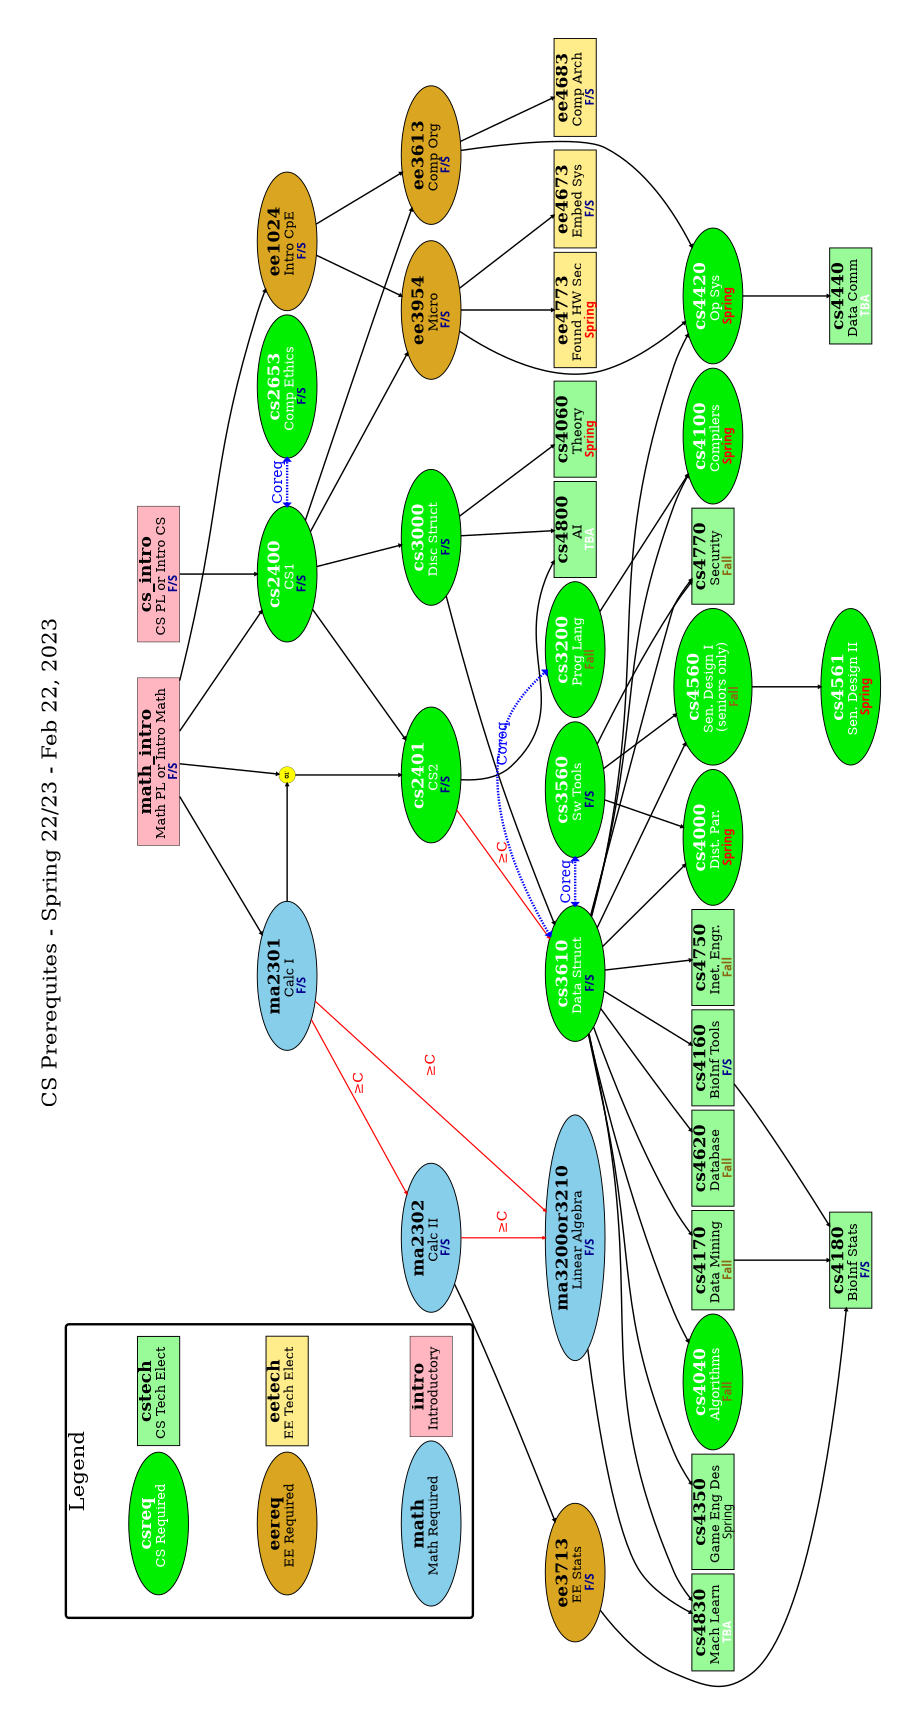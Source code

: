 # 0 "cs_ugrad.dotcc"
# 0 "<built-in>"
# 0 "<command-line>"
# 1 "cs_ugrad.dotcc"


# 1 "eecs_prereq_design.h" 1
# 4 "cs_ugrad.dotcc" 2




digraph cs_undergrad {

 rankdir=TB;



 size="11,8.5"
 margin="0.25,0.25"







 ranksep="4.0"


 graph [ dpi = 600 ];


 landscape=true


 labelloc="t"
 fontsize=90
    label="CS Prerequites - Spring 22/23 - Feb 22, 2023"




 subgraph free_space {
  EXTRA [ label = "S1", style = invis ]; FREESPACE1 [width=0,style = invis];
   };
 subgraph cluster_Legend {
     style = rounded;
  label="Legend"
  fontsize="90"
  margin=50
  penwidth=10

  node [shape=oval, sides=4, penwidth=4, style = "filled", fontcolor=black, fillcolor=skyblue,width=0.25,margin="0,0",fontsize=28] ; math [margin="0,0", label= < <FONT POINT-SIZE="72"> <b> math </b> </FONT> <br/> <FONT POINT-SIZE="55"> Math Required </FONT> <FONT POINT-SIZE="50"> <br /> </FONT> <FONT POINT-SIZE="48" face="Impact">   </FONT> >, ];
     node [shape = box, penwidth=2, style = filled, fontcolor=black, fillcolor=lightpink,width=0.25,margin="0,0",fontsize=28] ; intro [margin="0,0", label= < <FONT POINT-SIZE="72"> <b> intro </b> </FONT> <br/> <FONT POINT-SIZE="55"> Introductory </FONT> <FONT POINT-SIZE="50"> <br /> </FONT> <FONT POINT-SIZE="48" face="Impact">   </FONT> >, ];node [shape = rectangle, sides=10, penwidth=4, fillcolor = lightgoldenrod1, style = filled, fontcolor=black,width=0.25,margin="0,0",fontsize=28] ; eetech [margin="0,0", label= < <FONT POINT-SIZE="72"> <b> eetech </b> </FONT> <br/> <FONT POINT-SIZE="55"> EE Tech Elect </FONT> <FONT POINT-SIZE="50"> <br /> </FONT> <FONT POINT-SIZE="48" face="Impact">   </FONT> >, ];
  node [shape = rectangle, sides=10, penwidth=4, fillcolor = palegreen, style = filled, fontcolor=black,width=0.25,margin="0,0",fontsize=28] ; cstech [margin="0,0", label= < <FONT POINT-SIZE="72"> <b> cstech </b> </FONT> <br/> <FONT POINT-SIZE="55"> CS Tech Elect </FONT> <FONT POINT-SIZE="50"> <br /> </FONT> <FONT POINT-SIZE="48" face="Impact">   </FONT> >, ];
  node [shape=oval, sides=4, penwidth=4, style = "filled", fontcolor=black, fillcolor=goldenrod,width=0.25,margin="0,0",fontsize=28] ; eereq [margin="0,0", label= < <FONT POINT-SIZE="72"> <b> eereq </b> </FONT> <br/> <FONT POINT-SIZE="55"> EE Required </FONT> <FONT POINT-SIZE="50"> <br /> </FONT> <FONT POINT-SIZE="48" face="Impact">   </FONT> >, ];
  node [shape=oval, sides=4, penwidth=4, style = "filled", fontcolor=white, fillcolor=green2,width=0.25,margin="0,0",fontsize=28] ; csreq [margin="0,0", label= < <FONT POINT-SIZE="72"> <b> csreq </b> </FONT> <br/> <FONT POINT-SIZE="55"> CS Required </FONT> <FONT POINT-SIZE="50"> <br /> </FONT> <FONT POINT-SIZE="48" face="Impact">   </FONT> >, ];



  csreq -> eereq -> math [style=invis]
  cstech -> eetech -> intro [style=invis]

   };

 subgraph free_space {
  EXTRA [ label = "S2", style = invis ]; FREESPACE2 [width=20,style = invis];
   };






    node [shape = box, penwidth=2, style = filled, fontcolor=black, fillcolor=lightpink,width=0.25,margin="0,0",fontsize=28] ; cs_intro [margin="0,0", label= < <FONT POINT-SIZE="72"> <b> cs_intro </b> </FONT> <br/> <FONT POINT-SIZE="55"> CS PL or Intro CS </FONT> <FONT POINT-SIZE="50"> <br /> </FONT> <FONT POINT-SIZE="48" face="Impact"> <FONT COLOR="darkblue"><b> F/S </b></FONT>   </FONT> >, ];

    node [shape = box, penwidth=2, style = filled, fontcolor=black, fillcolor=lightpink,width=0.25,margin="0,0",fontsize=28] ; math_intro [margin="0,0", label= < <FONT POINT-SIZE="72"> <b> math_intro </b> </FONT> <br/> <FONT POINT-SIZE="55"> Math PL or Intro Math </FONT> <FONT POINT-SIZE="50"> <br /> </FONT> <FONT POINT-SIZE="48" face="Impact"> <FONT COLOR="darkblue"><b> F/S </b></FONT>   </FONT> >, ];

    node [shape=oval, sides=4, penwidth=4, style = "filled", fontcolor=black, fillcolor=skyblue,width=0.25,margin="0,0",fontsize=28] ; ma2301 [margin="0,0", label= < <FONT POINT-SIZE="72"> <b> ma2301 </b> </FONT> <br/> <FONT POINT-SIZE="55"> Calc I </FONT> <FONT POINT-SIZE="50"> <br /> </FONT> <FONT POINT-SIZE="48" face="Impact"> <FONT COLOR="darkblue"><b> F/S </b></FONT>   </FONT> >, ];
 math_intro -> ma2301 [penwidth=6]


 node [shape=oval, sides=4, penwidth=4, style = "filled", fontcolor=black, fillcolor=skyblue,width=0.25,margin="0,0",fontsize=28] ; ma2302 [margin="0,0", label= < <FONT POINT-SIZE="72"> <b> ma2302 </b> </FONT> <br/> <FONT POINT-SIZE="55"> Calc II </FONT> <FONT POINT-SIZE="50"> <br /> </FONT> <FONT POINT-SIZE="48" face="Impact"> <FONT COLOR="darkblue"><b> F/S </b></FONT>   </FONT> >, ];
 ma2301 -> ma2302 [ label = " ≥C", fontsize=60, fontcolor=red, penwidth=5, color=red, style=bold]


 node [shape=oval, sides=4, penwidth=4, style = "filled", fontcolor=black, fillcolor=skyblue,width=0.25,margin="0,0",fontsize=28] ; ma3200or3210 [margin="0,0", label= < <FONT POINT-SIZE="72"> <b> ma3200or3210 </b> </FONT> <br/> <FONT POINT-SIZE="55"> Linear Algebra </FONT> <FONT POINT-SIZE="50"> <br /> </FONT> <FONT POINT-SIZE="48" face="Impact"> <FONT COLOR="darkblue"><b> F/S </b></FONT>   </FONT> >, ];



 ma2301 -> ma3200or3210 [ label = " ≥C", fontsize=60, fontcolor=red, penwidth=5, color=red, style=bold]
 ma2302 -> ma3200or3210 [ label = " ≥C", fontsize=60, fontcolor=red, penwidth=5, color=red, style=bold]

 node [shape=oval, sides=4, penwidth=4, style = "filled", fontcolor=white, fillcolor=green2,width=0.25,margin="0,0",fontsize=28] ; cs2400 [margin="0,0", label= < <FONT POINT-SIZE="72"> <b> cs2400 </b> </FONT> <br/> <FONT POINT-SIZE="55"> CS1 </FONT> <FONT POINT-SIZE="50"> <br /> </FONT> <FONT POINT-SIZE="48" face="Impact"> <FONT COLOR="darkblue"><b> F/S </b></FONT>   </FONT> >, ];

 cs_intro -> cs2400 [penwidth=6]
 math_intro -> cs2400 [penwidth=6]

 node [shape=oval, sides=4, penwidth=4, style = "filled", fontcolor=white, fillcolor=green2,width=0.25,margin="0,0",fontsize=28] ; cs2401 [margin="0,0", label= < <FONT POINT-SIZE="72"> <b> cs2401 </b> </FONT> <br/> <FONT POINT-SIZE="55"> CS2 </FONT> <FONT POINT-SIZE="50"> <br /> </FONT> <FONT POINT-SIZE="48" face="Impact"> <FONT COLOR="darkblue"><b> F/S </b></FONT>   </FONT> >, ];

 cs2400 -> cs2401 [penwidth=6]
 node [shape=circle, style = "filled", penwidth=1, fontcolor=black, fillcolor=yellow] ; cs2401_or [label=" or "];
 cs2401_or -> cs2401 [penwidth=6]
 math_intro -> cs2401_or [penwidth=6]
 ma2301 -> cs2401_or [penwidth=6]


 node [shape=oval, sides=4, penwidth=4, style = "filled", fontcolor=white, fillcolor=green2,width=0.25,margin="0,0",fontsize=28] ; cs3000 [margin="0,0", label= < <FONT POINT-SIZE="72"> <b> cs3000 </b> </FONT> <br/> <FONT POINT-SIZE="55"> Disc Struct </FONT> <FONT POINT-SIZE="50"> <br /> </FONT> <FONT POINT-SIZE="48" face="Impact"> <FONT COLOR="darkblue"><b> F/S </b></FONT>   </FONT> >, ];

 cs2400 -> cs3000 [penwidth=6]

 node [shape=oval, sides=4, penwidth=4, style = "filled", fontcolor=white, fillcolor=green2,width=0.25,margin="0,0",fontsize=28] ; cs3610 [margin="0,0", label= < <FONT POINT-SIZE="72"> <b> cs3610 </b> </FONT> <br/> <FONT POINT-SIZE="55"> Data Struct </FONT> <FONT POINT-SIZE="50"> <br /> </FONT> <FONT POINT-SIZE="48" face="Impact"> <FONT COLOR="darkblue"><b> F/S </b></FONT>   </FONT> >, ];

 cs2401 -> cs3610 [ label = " ≥C", fontsize=60, fontcolor=red, penwidth=5, color=red, style=bold]
 cs3000 -> cs3610 [penwidth=6]

 node [shape=oval, sides=4, penwidth=4, style = "filled", fontcolor=white, fillcolor=green2,width=0.25,margin="0,0",fontsize=28] ; cs3560 [margin="0,0", label= < <FONT POINT-SIZE="72"> <b> cs3560 </b> </FONT> <br/> <FONT POINT-SIZE="55"> Sw Tools </FONT> <FONT POINT-SIZE="50"> <br /> </FONT> <FONT POINT-SIZE="48" face="Impact"> <FONT COLOR="darkblue"><b> F/S </b></FONT>   </FONT> >, ];

 cs3610 -> cs3560 [ dir=both, label = "Coreq", fontcolor=blue, color=blue, style=bold fontsize=60, penwidth=10, style=dashed] { rank=same cs3560 cs3610 }





 node [shape=oval, sides=4, penwidth=4, style = "filled", fontcolor=black, fillcolor=goldenrod,width=0.25,margin="0,0",fontsize=28] ; ee1024 [margin="0,0", label= < <FONT POINT-SIZE="72"> <b> ee1024 </b> </FONT> <br/> <FONT POINT-SIZE="55"> Intro CpE </FONT> <FONT POINT-SIZE="50"> <br /> </FONT> <FONT POINT-SIZE="48" face="Impact"> <FONT COLOR="darkblue"><b> F/S </b></FONT>   </FONT> >, ];
 math_intro -> ee1024 [penwidth=6]


    node [shape=oval, sides=4, penwidth=4, style = "filled", fontcolor=black, fillcolor=goldenrod,width=0.25,margin="0,0",fontsize=28] ; ee3613 [margin="0,0", label= < <FONT POINT-SIZE="72"> <b> ee3613 </b> </FONT> <br/> <FONT POINT-SIZE="55"> Comp Org </FONT> <FONT POINT-SIZE="50"> <br /> </FONT> <FONT POINT-SIZE="48" face="Impact"> <FONT COLOR="darkblue"><b> F/S </b></FONT>   </FONT> >, ];

 ee1024 -> ee3613 [penwidth=6]
 cs2400 -> ee3613 [penwidth=6]

 node [shape=oval, sides=4, penwidth=4, style = "filled", fontcolor=black, fillcolor=goldenrod,width=0.25,margin="0,0",fontsize=28] ; ee3954 [margin="0,0", label= < <FONT POINT-SIZE="72"> <b> ee3954 </b> </FONT> <br/> <FONT POINT-SIZE="55"> Micro </FONT> <FONT POINT-SIZE="50"> <br /> </FONT> <FONT POINT-SIZE="48" face="Impact"> <FONT COLOR="darkblue"><b> F/S </b></FONT>   </FONT> >, ];

 ee1024 -> ee3954 [penwidth=6]
 cs2400 -> ee3954 [penwidth=6]

    node [shape=oval, sides=4, penwidth=4, style = "filled", fontcolor=black, fillcolor=goldenrod,width=0.25,margin="0,0",fontsize=28] ; ee3713 [margin="0,0", label= < <FONT POINT-SIZE="72"> <b> ee3713 </b> </FONT> <br/> <FONT POINT-SIZE="55"> EE Stats </FONT> <FONT POINT-SIZE="50"> <br /> </FONT> <FONT POINT-SIZE="48" face="Impact"> <FONT COLOR="darkblue"><b> F/S </b></FONT>   </FONT> >, ];

 ma2302 -> ee3713 [penwidth=6]

 node [shape=oval, sides=4, penwidth=4, style = "filled", fontcolor=white, fillcolor=green2,width=0.25,margin="0,0",fontsize=28] ; cs2653 [margin="0,0", label= < <FONT POINT-SIZE="72"> <b> cs2653 </b> </FONT> <br/> <FONT POINT-SIZE="55"> Comp Ethics </FONT> <FONT POINT-SIZE="50"> <br /> </FONT> <FONT POINT-SIZE="48" face="Impact"> <FONT COLOR="darkblue"><b> F/S </b></FONT>   </FONT> >, ];

 cs2400 -> cs2653 [ dir=both, label = "Coreq", fontcolor=blue, color=blue, style=bold fontsize=60, penwidth=10, style=dashed] { rank=same cs2653 cs2400 }

 node [shape=oval, sides=4, penwidth=4, style = "filled", fontcolor=white, fillcolor=green2,width=0.25,margin="0,0",fontsize=28] ; cs3200 [margin="0,0", label= < <FONT POINT-SIZE="72"> <b> cs3200 </b> </FONT> <br/> <FONT POINT-SIZE="55"> Prog Lang </FONT> <FONT POINT-SIZE="50"> <br /> </FONT> <FONT POINT-SIZE="48" face="Impact"> <FONT COLOR="goldenrod4"><b> Fall </b></FONT>   </FONT> >, ];

 cs3610 -> cs3200 [ dir=both, label = "Coreq", fontcolor=blue, color=blue, style=bold fontsize=60, penwidth=10, style=dashed] { rank=same cs3200 cs3610 }

 node [shape=oval, sides=4, penwidth=4, style = "filled", fontcolor=white, fillcolor=green2,width=0.25,margin="0,0",fontsize=28] ; cs4000 [margin="0,0", label= < <FONT POINT-SIZE="72"> <b> cs4000 </b> </FONT> <br/> <FONT POINT-SIZE="55"> Dist. Par. </FONT> <FONT POINT-SIZE="50"> <br /> </FONT> <FONT POINT-SIZE="48" face="Impact"> <FONT COLOR="red"><b> Spring </b></FONT>   </FONT> >, ];

 cs3560 -> cs4000 [penwidth=6]
 cs3610 -> cs4000 [penwidth=6]

 node [shape=oval, sides=4, penwidth=4, style = "filled", fontcolor=white, fillcolor=green2,width=0.25,margin="0,0",fontsize=28] ; cs4040 [margin="0,0", label= < <FONT POINT-SIZE="72"> <b> cs4040 </b> </FONT> <br/> <FONT POINT-SIZE="55"> Algorithms </FONT> <FONT POINT-SIZE="50"> <br /> </FONT> <FONT POINT-SIZE="48" face="Impact"> <FONT COLOR="goldenrod4"><b> Fall </b></FONT>   </FONT> >, ];

 cs3610 -> cs4040 [penwidth=6]

 node [shape=oval, sides=4, penwidth=4, style = "filled", fontcolor=white, fillcolor=green2,width=0.25,margin="0,0",fontsize=28] ; cs4100 [margin="0,0", label= < <FONT POINT-SIZE="72"> <b> cs4100 </b> </FONT> <br/> <FONT POINT-SIZE="55"> Compilers </FONT> <FONT POINT-SIZE="50"> <br /> </FONT> <FONT POINT-SIZE="48" face="Impact"> <FONT COLOR="red"><b> Spring </b></FONT>   </FONT> >, ];

 cs3200 -> cs4100 [penwidth=6]
 cs3610 -> cs4100 [penwidth=6]

 node [shape=oval, sides=4, penwidth=4, style = "filled", fontcolor=white, fillcolor=green2,width=0.25,margin="0,0",fontsize=28] ; cs4420 [margin="0,0", label= < <FONT POINT-SIZE="72"> <b> cs4420 </b> </FONT> <br/> <FONT POINT-SIZE="55"> Op Sys </FONT> <FONT POINT-SIZE="50"> <br /> </FONT> <FONT POINT-SIZE="48" face="Impact"> <FONT COLOR="red"><b> Spring </b></FONT>   </FONT> >, ];

 cs3610 -> cs4420 [penwidth=6]
 ee3613 -> cs4420 [penwidth=6]
 ee3954 -> cs4420 [penwidth=6]

 node [shape=oval, sides=4, penwidth=4, style = "filled", fontcolor=white, fillcolor=green2,width=0.25,margin="0,0",fontsize=28] ; cs4560 [margin="0,0", label= < <FONT POINT-SIZE="72"> <b> cs4560 </b> </FONT> <br/> <FONT POINT-SIZE="55"> Sen. Design I </FONT> <FONT POINT-SIZE="50"> <br /> </FONT> <FONT POINT-SIZE="55"> (seniors only) </FONT> <FONT POINT-SIZE="50"> <br /> </FONT> <FONT POINT-SIZE="48" face="Impact"> <FONT COLOR="goldenrod4"><b> Fall </b></FONT>   </FONT> >, ];

 cs3560 -> cs4560 [penwidth=6]
 cs3610 -> cs4560 [penwidth=6]

 node [shape=oval, sides=4, penwidth=4, style = "filled", fontcolor=white, fillcolor=green2,width=0.25,margin="0,0",fontsize=28] ; cs4561 [margin="0,0", label= < <FONT POINT-SIZE="72"> <b> cs4561 </b> </FONT> <br/> <FONT POINT-SIZE="55"> Sen. Design II </FONT> <FONT POINT-SIZE="50"> <br /> </FONT> <FONT POINT-SIZE="48" face="Impact"> <FONT COLOR="red"><b> Spring </b></FONT>   </FONT> >, ];

 cs4560 -> cs4561 [penwidth=6]





 node [shape = rectangle, sides=10, penwidth=4, fillcolor = palegreen, style = filled, fontcolor=black,width=0.25,margin="0,0",fontsize=28] ; cs4060 [margin="0,0", label= < <FONT POINT-SIZE="72"> <b> cs4060 </b> </FONT> <br/> <FONT POINT-SIZE="55"> Theory </FONT> <FONT POINT-SIZE="50"> <br /> </FONT> <FONT POINT-SIZE="48" face="Impact"> <FONT COLOR="red"><b> Spring </b></FONT>   </FONT> >, ];

 cs3000 -> cs4060 [penwidth=6]
# 206 "cs_ugrad.dotcc"
 node [shape = rectangle, sides=10, penwidth=4, fillcolor = palegreen, style = filled, fontcolor=black,width=0.25,margin="0,0",fontsize=28] ; cs4160 [margin="0,0", label= < <FONT POINT-SIZE="72"> <b> cs4160 </b> </FONT> <br/> <FONT POINT-SIZE="55"> BioInf Tools </FONT> <FONT POINT-SIZE="50"> <br /> </FONT> <FONT POINT-SIZE="48" face="Impact"> <FONT COLOR="darkblue"><b> F/S </b></FONT>   </FONT> >, ];

 cs3610 -> cs4160 [penwidth=6]

 node [shape = rectangle, sides=10, penwidth=4, fillcolor = palegreen, style = filled, fontcolor=black,width=0.25,margin="0,0",fontsize=28] ; cs4170 [margin="0,0", label= < <FONT POINT-SIZE="72"> <b> cs4170 </b> </FONT> <br/> <FONT POINT-SIZE="55"> Data Mining </FONT> <FONT POINT-SIZE="50"> <br /> </FONT> <FONT POINT-SIZE="48" face="Impact"> <FONT COLOR="goldenrod4"><b> Fall </b></FONT>   </FONT> >, ];

 cs3610 -> cs4170 [penwidth=6]


 node [shape = rectangle, sides=10, penwidth=4, fillcolor = palegreen, style = filled, fontcolor=black,width=0.25,margin="0,0",fontsize=28] ; cs4180 [margin="0,0", label= < <FONT POINT-SIZE="72"> <b> cs4180 </b> </FONT> <br/> <FONT POINT-SIZE="55"> BioInf Stats </FONT> <FONT POINT-SIZE="50"> <br /> </FONT> <FONT POINT-SIZE="48" face="Impact"> <FONT COLOR="darkblue"><b> F/S </b></FONT>   </FONT> >, ];

 cs4170 -> cs4180 [penwidth=6]
 ee3713 -> cs4180 [penwidth=6]
 cs4160 -> cs4180 [penwidth=6]



 node [shape = rectangle, sides=10, penwidth=4, fillcolor = palegreen, style = filled, fontcolor=black,width=0.25,margin="0,0",fontsize=28] ; cs4440 [margin="0,0", label= < <FONT POINT-SIZE="72"> <b> cs4440 </b> </FONT> <br/> <FONT POINT-SIZE="55"> Data Comm </FONT> <FONT POINT-SIZE="50"> <br /> </FONT> <FONT POINT-SIZE="48" face="Impact"> <FONT COLOR="white"><b> TBA </b></FONT>   </FONT> >, ];

 cs4420 -> cs4440 [penwidth=6]

 node [shape = rectangle, sides=10, penwidth=4, fillcolor = palegreen, style = filled, fontcolor=black,width=0.25,margin="0,0",fontsize=28] ; cs4620 [margin="0,0", label= < <FONT POINT-SIZE="72"> <b> cs4620 </b> </FONT> <br/> <FONT POINT-SIZE="55"> Database </FONT> <FONT POINT-SIZE="50"> <br /> </FONT> <FONT POINT-SIZE="48" face="Impact"> <FONT COLOR="goldenrod4"><b> Fall </b></FONT>   </FONT> >, ];

 cs3610 -> cs4620 [penwidth=6]

 node [shape = rectangle, sides=10, penwidth=4, fillcolor = palegreen, style = filled, fontcolor=black,width=0.25,margin="0,0",fontsize=28] ; cs4750 [margin="0,0", label= < <FONT POINT-SIZE="72"> <b> cs4750 </b> </FONT> <br/> <FONT POINT-SIZE="55"> Inet. Engr. </FONT> <FONT POINT-SIZE="50"> <br /> </FONT> <FONT POINT-SIZE="48" face="Impact"> <FONT COLOR="goldenrod4"><b> Fall </b></FONT>   </FONT> >, ];

 cs3610 -> cs4750 [penwidth=6]

 node [shape = rectangle, sides=10, penwidth=4, fillcolor = palegreen, style = filled, fontcolor=black,width=0.25,margin="0,0",fontsize=28] ; cs4800 [margin="0,0", label= < <FONT POINT-SIZE="72"> <b> cs4800 </b> </FONT> <br/> <FONT POINT-SIZE="55"> AI </FONT> <FONT POINT-SIZE="50"> <br /> </FONT> <FONT POINT-SIZE="48" face="Impact"> <FONT COLOR="white"><b> TBA </b></FONT>   </FONT> >, ];

 cs3000 -> cs4800 [penwidth=6]
 cs2401 -> cs4800 [penwidth=6]

 node [shape = rectangle, sides=10, penwidth=4, fillcolor = palegreen, style = filled, fontcolor=black,width=0.25,margin="0,0",fontsize=28] ; cs4830 [margin="0,0", label= < <FONT POINT-SIZE="72"> <b> cs4830 </b> </FONT> <br/> <FONT POINT-SIZE="55"> Mach Learn </FONT> <FONT POINT-SIZE="50"> <br /> </FONT> <FONT POINT-SIZE="48" face="Impact"> <FONT COLOR="white"><b> TBA </b></FONT>   </FONT> >, ];

 cs3610 -> cs4830 [penwidth=6]
 ma3200or3210 -> cs4830 [penwidth=6]

 node [shape = rectangle, sides=10, penwidth=4, fillcolor = palegreen, style = filled, fontcolor=black,width=0.25,margin="0,0",fontsize=28] ; cs4770 [margin="0,0", label= < <FONT POINT-SIZE="72"> <b> cs4770 </b> </FONT> <br/> <FONT POINT-SIZE="55"> Security </FONT> <FONT POINT-SIZE="50"> <br /> </FONT> <FONT POINT-SIZE="48" face="Impact"> <FONT COLOR="goldenrod4"><b> Fall </b></FONT>   </FONT> >, ];

 cs3610 -> cs4770 [penwidth=6]
 cs3560 -> cs4770 [penwidth=6]

 node [shape = rectangle, sides=10, penwidth=4, fillcolor = palegreen, style = filled, fontcolor=black,width=0.25,margin="0,0",fontsize=28] ; cs4350 [margin="0,0", label= < <FONT POINT-SIZE="72"> <b> cs4350 </b> </FONT> <br/> <FONT POINT-SIZE="55"> Game Eng Des </FONT> <FONT POINT-SIZE="50"> <br /> </FONT> <FONT POINT-SIZE="48" face="Impact"> Spring   </FONT> >, ];

 cs3610 -> cs4350 [penwidth=6]

 node [shape = rectangle, sides=10, penwidth=4, fillcolor = lightgoldenrod1, style = filled, fontcolor=black,width=0.25,margin="0,0",fontsize=28] ; ee4673 [margin="0,0", label= < <FONT POINT-SIZE="72"> <b> ee4673 </b> </FONT> <br/> <FONT POINT-SIZE="55"> Embed Sys </FONT> <FONT POINT-SIZE="50"> <br /> </FONT> <FONT POINT-SIZE="48" face="Impact"> <FONT COLOR="darkblue"><b> F/S </b></FONT>   </FONT> >, ];

 ee3954 -> ee4673 [penwidth=6]

 node [shape = rectangle, sides=10, penwidth=4, fillcolor = lightgoldenrod1, style = filled, fontcolor=black,width=0.25,margin="0,0",fontsize=28] ; ee4683 [margin="0,0", label= < <FONT POINT-SIZE="72"> <b> ee4683 </b> </FONT> <br/> <FONT POINT-SIZE="55"> Comp Arch </FONT> <FONT POINT-SIZE="50"> <br /> </FONT> <FONT POINT-SIZE="48" face="Impact"> <FONT COLOR="darkblue"><b> F/S </b></FONT>   </FONT> >, ];

 ee3613 -> ee4683 [penwidth=6]

 node [shape = rectangle, sides=10, penwidth=4, fillcolor = lightgoldenrod1, style = filled, fontcolor=black,width=0.25,margin="0,0",fontsize=28] ; ee4773 [margin="0,0", label= < <FONT POINT-SIZE="72"> <b> ee4773 </b> </FONT> <br/> <FONT POINT-SIZE="55"> Found HW Sec </FONT> <FONT POINT-SIZE="50"> <br /> </FONT> <FONT POINT-SIZE="48" face="Impact"> <FONT COLOR="red"><b> Spring </b></FONT>   </FONT> >, ];

 ee3954 -> ee4773 [penwidth=6]

 { rank=same cs2400 ee1024 ma2301 cs2401_or}
# 320 "cs_ugrad.dotcc"
}
